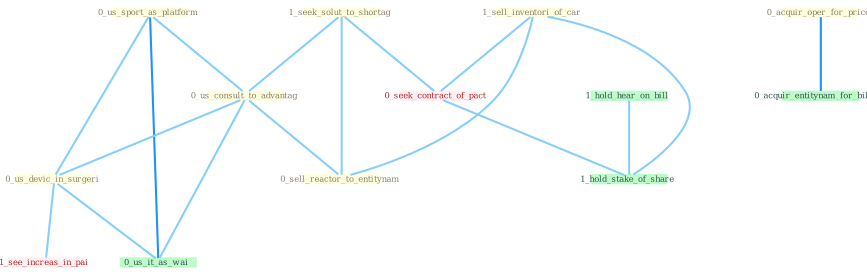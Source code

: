Graph G{ 
    node
    [shape=polygon,style=filled,width=.5,height=.06,color="#BDFCC9",fixedsize=true,fontsize=4,
    fontcolor="#2f4f4f"];
    {node
    [color="#ffffe0", fontcolor="#8b7d6b"] "1_seek_solut_to_shortag " "0_acquir_oper_for_price " "0_us_sport_as_platform " "1_sell_inventori_of_car " "0_us_consult_to_advantag " "0_us_devic_in_surgeri " "0_sell_reactor_to_entitynam "}
{node [color="#fff0f5", fontcolor="#b22222"] "0_seek_contract_of_pact " "1_see_increas_in_pai "}
edge [color="#B0E2FF"];

	"1_seek_solut_to_shortag " -- "0_us_consult_to_advantag " [w="1", color="#87cefa" ];
	"1_seek_solut_to_shortag " -- "0_sell_reactor_to_entitynam " [w="1", color="#87cefa" ];
	"1_seek_solut_to_shortag " -- "0_seek_contract_of_pact " [w="1", color="#87cefa" ];
	"0_acquir_oper_for_price " -- "0_acquir_entitynam_for_billion " [w="2", color="#1e90ff" , len=0.8];
	"0_us_sport_as_platform " -- "0_us_consult_to_advantag " [w="1", color="#87cefa" ];
	"0_us_sport_as_platform " -- "0_us_devic_in_surgeri " [w="1", color="#87cefa" ];
	"0_us_sport_as_platform " -- "0_us_it_as_wai " [w="2", color="#1e90ff" , len=0.8];
	"1_sell_inventori_of_car " -- "0_sell_reactor_to_entitynam " [w="1", color="#87cefa" ];
	"1_sell_inventori_of_car " -- "0_seek_contract_of_pact " [w="1", color="#87cefa" ];
	"1_sell_inventori_of_car " -- "1_hold_stake_of_share " [w="1", color="#87cefa" ];
	"0_us_consult_to_advantag " -- "0_us_devic_in_surgeri " [w="1", color="#87cefa" ];
	"0_us_consult_to_advantag " -- "0_sell_reactor_to_entitynam " [w="1", color="#87cefa" ];
	"0_us_consult_to_advantag " -- "0_us_it_as_wai " [w="1", color="#87cefa" ];
	"0_us_devic_in_surgeri " -- "0_us_it_as_wai " [w="1", color="#87cefa" ];
	"0_us_devic_in_surgeri " -- "1_see_increas_in_pai " [w="1", color="#87cefa" ];
	"0_seek_contract_of_pact " -- "1_hold_stake_of_share " [w="1", color="#87cefa" ];
	"1_hold_hear_on_bill " -- "1_hold_stake_of_share " [w="1", color="#87cefa" ];
}